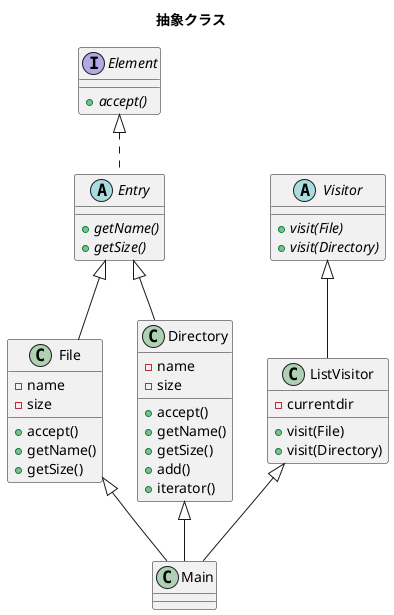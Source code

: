 @startuml name

title 抽象クラス

interface Element {
    + {abstract} accept()
}

abstract class Entry {
    + {abstract} getName()
    + {abstract} getSize()
}

class File {
    - name
    - size
    + accept()
    + getName()
    + getSize()
}

class Directory {
    - name
    - size
    + accept()
    + getName()
    + getSize()
    + add()
    + iterator()
}

class Main {

}

abstract class Visitor {
    + {abstract} visit(File)
    + {abstract} visit(Directory)
}

class ListVisitor {
    - currentdir
    + visit(File)
    + visit(Directory)
}


Element <|.. Entry
Entry <|-- File
Entry <|-- Directory
Directory <|-- Main
File <|-- Main
ListVisitor <|-- Main
Visitor <|-- ListVisitor

@enduml